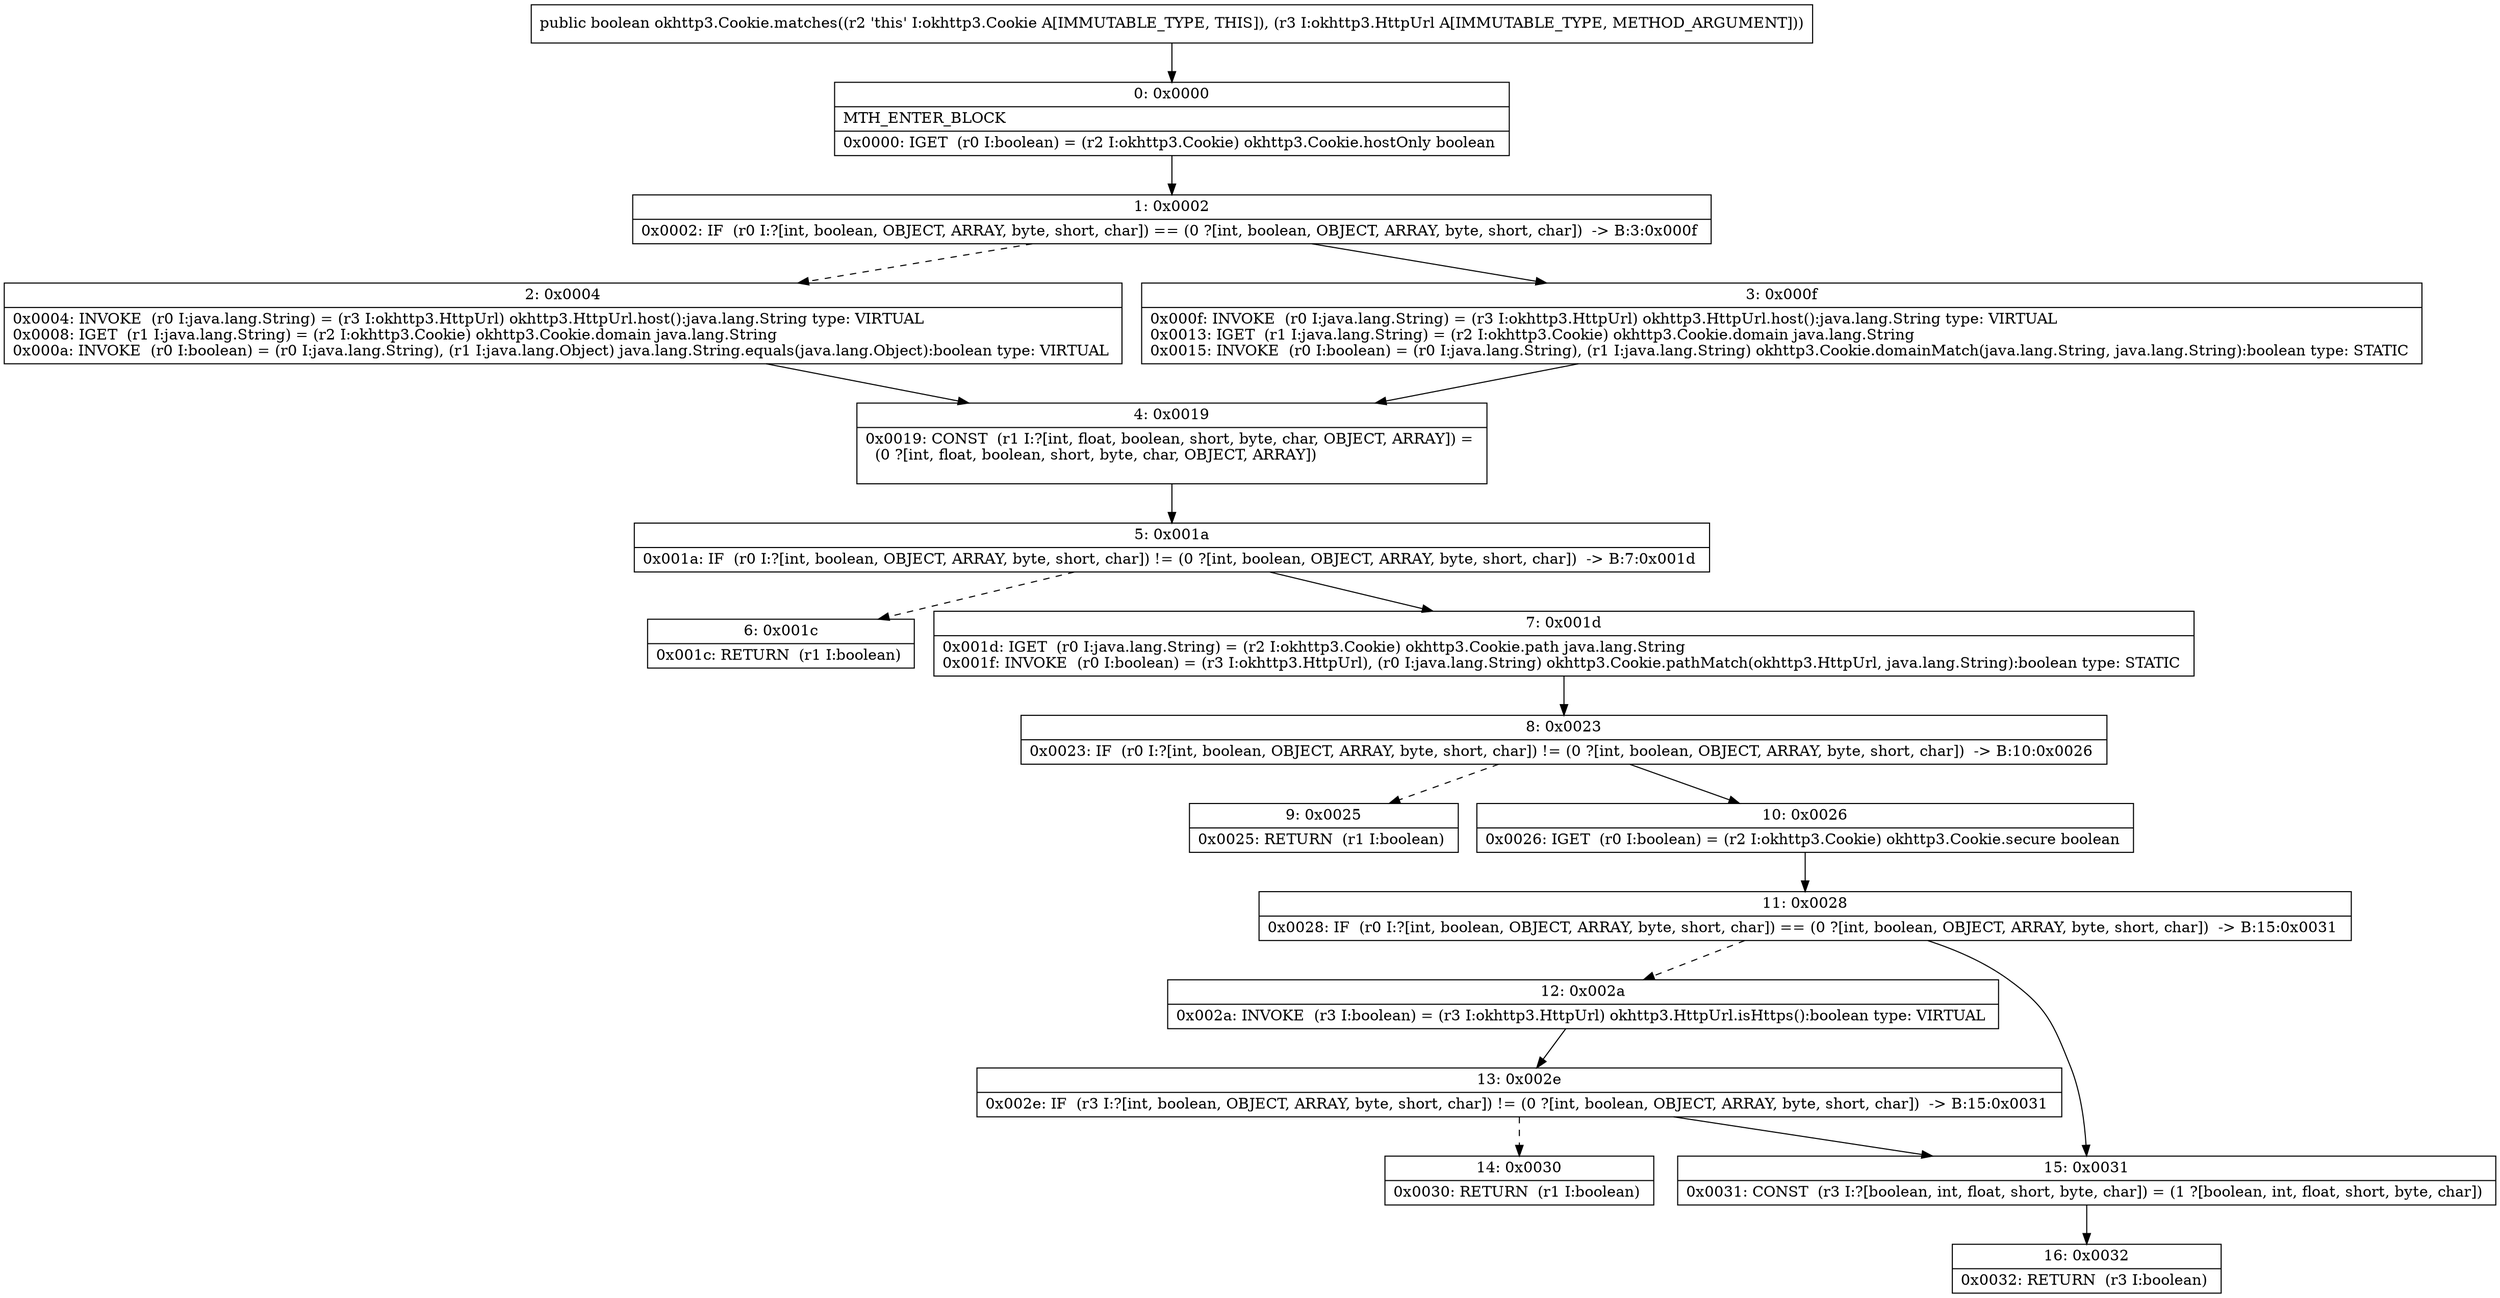 digraph "CFG forokhttp3.Cookie.matches(Lokhttp3\/HttpUrl;)Z" {
Node_0 [shape=record,label="{0\:\ 0x0000|MTH_ENTER_BLOCK\l|0x0000: IGET  (r0 I:boolean) = (r2 I:okhttp3.Cookie) okhttp3.Cookie.hostOnly boolean \l}"];
Node_1 [shape=record,label="{1\:\ 0x0002|0x0002: IF  (r0 I:?[int, boolean, OBJECT, ARRAY, byte, short, char]) == (0 ?[int, boolean, OBJECT, ARRAY, byte, short, char])  \-\> B:3:0x000f \l}"];
Node_2 [shape=record,label="{2\:\ 0x0004|0x0004: INVOKE  (r0 I:java.lang.String) = (r3 I:okhttp3.HttpUrl) okhttp3.HttpUrl.host():java.lang.String type: VIRTUAL \l0x0008: IGET  (r1 I:java.lang.String) = (r2 I:okhttp3.Cookie) okhttp3.Cookie.domain java.lang.String \l0x000a: INVOKE  (r0 I:boolean) = (r0 I:java.lang.String), (r1 I:java.lang.Object) java.lang.String.equals(java.lang.Object):boolean type: VIRTUAL \l}"];
Node_3 [shape=record,label="{3\:\ 0x000f|0x000f: INVOKE  (r0 I:java.lang.String) = (r3 I:okhttp3.HttpUrl) okhttp3.HttpUrl.host():java.lang.String type: VIRTUAL \l0x0013: IGET  (r1 I:java.lang.String) = (r2 I:okhttp3.Cookie) okhttp3.Cookie.domain java.lang.String \l0x0015: INVOKE  (r0 I:boolean) = (r0 I:java.lang.String), (r1 I:java.lang.String) okhttp3.Cookie.domainMatch(java.lang.String, java.lang.String):boolean type: STATIC \l}"];
Node_4 [shape=record,label="{4\:\ 0x0019|0x0019: CONST  (r1 I:?[int, float, boolean, short, byte, char, OBJECT, ARRAY]) = \l  (0 ?[int, float, boolean, short, byte, char, OBJECT, ARRAY])\l \l}"];
Node_5 [shape=record,label="{5\:\ 0x001a|0x001a: IF  (r0 I:?[int, boolean, OBJECT, ARRAY, byte, short, char]) != (0 ?[int, boolean, OBJECT, ARRAY, byte, short, char])  \-\> B:7:0x001d \l}"];
Node_6 [shape=record,label="{6\:\ 0x001c|0x001c: RETURN  (r1 I:boolean) \l}"];
Node_7 [shape=record,label="{7\:\ 0x001d|0x001d: IGET  (r0 I:java.lang.String) = (r2 I:okhttp3.Cookie) okhttp3.Cookie.path java.lang.String \l0x001f: INVOKE  (r0 I:boolean) = (r3 I:okhttp3.HttpUrl), (r0 I:java.lang.String) okhttp3.Cookie.pathMatch(okhttp3.HttpUrl, java.lang.String):boolean type: STATIC \l}"];
Node_8 [shape=record,label="{8\:\ 0x0023|0x0023: IF  (r0 I:?[int, boolean, OBJECT, ARRAY, byte, short, char]) != (0 ?[int, boolean, OBJECT, ARRAY, byte, short, char])  \-\> B:10:0x0026 \l}"];
Node_9 [shape=record,label="{9\:\ 0x0025|0x0025: RETURN  (r1 I:boolean) \l}"];
Node_10 [shape=record,label="{10\:\ 0x0026|0x0026: IGET  (r0 I:boolean) = (r2 I:okhttp3.Cookie) okhttp3.Cookie.secure boolean \l}"];
Node_11 [shape=record,label="{11\:\ 0x0028|0x0028: IF  (r0 I:?[int, boolean, OBJECT, ARRAY, byte, short, char]) == (0 ?[int, boolean, OBJECT, ARRAY, byte, short, char])  \-\> B:15:0x0031 \l}"];
Node_12 [shape=record,label="{12\:\ 0x002a|0x002a: INVOKE  (r3 I:boolean) = (r3 I:okhttp3.HttpUrl) okhttp3.HttpUrl.isHttps():boolean type: VIRTUAL \l}"];
Node_13 [shape=record,label="{13\:\ 0x002e|0x002e: IF  (r3 I:?[int, boolean, OBJECT, ARRAY, byte, short, char]) != (0 ?[int, boolean, OBJECT, ARRAY, byte, short, char])  \-\> B:15:0x0031 \l}"];
Node_14 [shape=record,label="{14\:\ 0x0030|0x0030: RETURN  (r1 I:boolean) \l}"];
Node_15 [shape=record,label="{15\:\ 0x0031|0x0031: CONST  (r3 I:?[boolean, int, float, short, byte, char]) = (1 ?[boolean, int, float, short, byte, char]) \l}"];
Node_16 [shape=record,label="{16\:\ 0x0032|0x0032: RETURN  (r3 I:boolean) \l}"];
MethodNode[shape=record,label="{public boolean okhttp3.Cookie.matches((r2 'this' I:okhttp3.Cookie A[IMMUTABLE_TYPE, THIS]), (r3 I:okhttp3.HttpUrl A[IMMUTABLE_TYPE, METHOD_ARGUMENT])) }"];
MethodNode -> Node_0;
Node_0 -> Node_1;
Node_1 -> Node_2[style=dashed];
Node_1 -> Node_3;
Node_2 -> Node_4;
Node_3 -> Node_4;
Node_4 -> Node_5;
Node_5 -> Node_6[style=dashed];
Node_5 -> Node_7;
Node_7 -> Node_8;
Node_8 -> Node_9[style=dashed];
Node_8 -> Node_10;
Node_10 -> Node_11;
Node_11 -> Node_12[style=dashed];
Node_11 -> Node_15;
Node_12 -> Node_13;
Node_13 -> Node_14[style=dashed];
Node_13 -> Node_15;
Node_15 -> Node_16;
}

